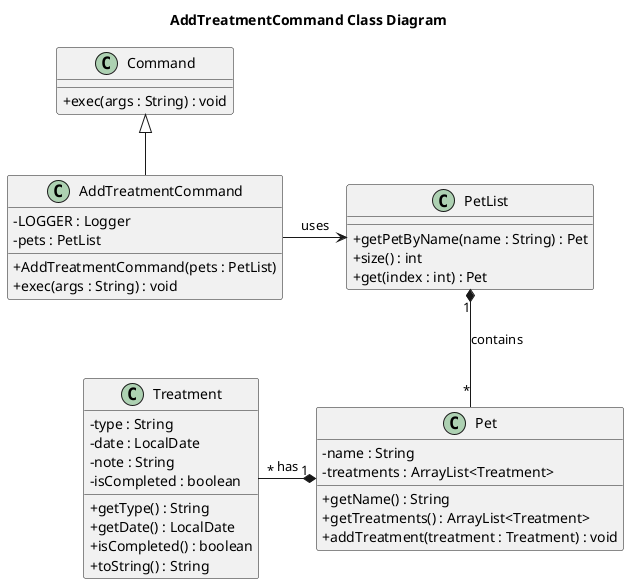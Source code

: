 @startuml
skinparam classAttributeIconSize 0
title AddTreatmentCommand Class Diagram

class AddTreatmentCommand {
    - LOGGER : Logger
    - pets : PetList
    + AddTreatmentCommand(pets : PetList)
    + exec(args : String) : void
}

class Command {
    + exec(args : String) : void
}

class PetList {
    + getPetByName(name : String) : Pet
    + size() : int
    + get(index : int) : Pet
}

class Pet {
    - name : String
    - treatments : ArrayList<Treatment>
    + getName() : String
    + getTreatments() : ArrayList<Treatment>
    + addTreatment(treatment : Treatment) : void
}

class Treatment {
    - type : String
    - date : LocalDate
    - note : String
    - isCompleted : boolean
    + getType() : String
    + getDate() : LocalDate
    + isCompleted() : boolean
    + toString() : String
}

Command <|-- AddTreatmentCommand
AddTreatmentCommand -right-> PetList : uses
PetList "1" *-- "*" Pet : contains
Pet "1" *-left- "*" Treatment : has

@enduml
